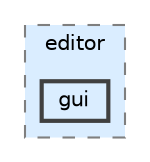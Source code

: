 digraph "src/editor/gui"
{
 // LATEX_PDF_SIZE
  bgcolor="transparent";
  edge [fontname=Helvetica,fontsize=10,labelfontname=Helvetica,labelfontsize=10];
  node [fontname=Helvetica,fontsize=10,shape=box,height=0.2,width=0.4];
  compound=true
  subgraph clusterdir_a31afd56823c6335224242a3eb4525db {
    graph [ bgcolor="#daedff", pencolor="grey50", label="editor", fontname=Helvetica,fontsize=10 style="filled,dashed", URL="dir_a31afd56823c6335224242a3eb4525db.html",tooltip=""]
  dir_7663e2ed18a70e7b5879334579974b56 [label="gui", fillcolor="#daedff", color="grey25", style="filled,bold", URL="dir_7663e2ed18a70e7b5879334579974b56.html",tooltip=""];
  }
}
